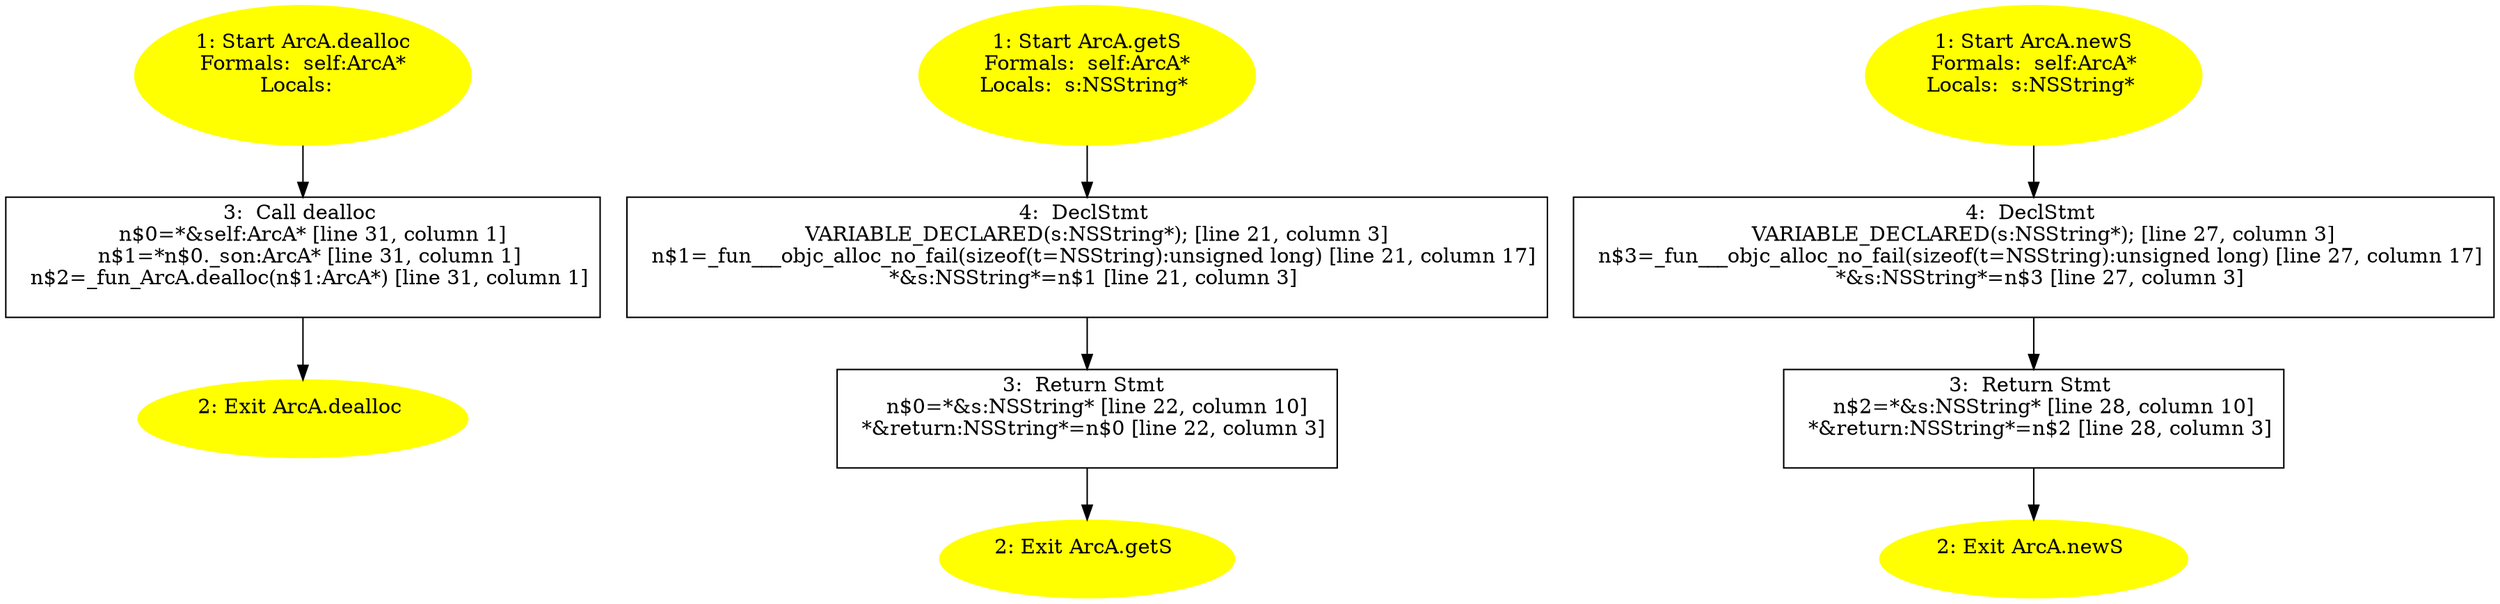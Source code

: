 /* @generated */
digraph cfg {
"dealloc#ArcA#instance.89cdfdc7128dbab0ce26639a546c92cb_1" [label="1: Start ArcA.dealloc\nFormals:  self:ArcA*\nLocals:  \n  " color=yellow style=filled]
	

	 "dealloc#ArcA#instance.89cdfdc7128dbab0ce26639a546c92cb_1" -> "dealloc#ArcA#instance.89cdfdc7128dbab0ce26639a546c92cb_3" ;
"dealloc#ArcA#instance.89cdfdc7128dbab0ce26639a546c92cb_2" [label="2: Exit ArcA.dealloc \n  " color=yellow style=filled]
	

"dealloc#ArcA#instance.89cdfdc7128dbab0ce26639a546c92cb_3" [label="3:  Call dealloc \n   n$0=*&self:ArcA* [line 31, column 1]\n  n$1=*n$0._son:ArcA* [line 31, column 1]\n  n$2=_fun_ArcA.dealloc(n$1:ArcA*) [line 31, column 1]\n " shape="box"]
	

	 "dealloc#ArcA#instance.89cdfdc7128dbab0ce26639a546c92cb_3" -> "dealloc#ArcA#instance.89cdfdc7128dbab0ce26639a546c92cb_2" ;
"getS#ArcA#instance.a6d142da8215d5903690f8a054289ac7_1" [label="1: Start ArcA.getS\nFormals:  self:ArcA*\nLocals:  s:NSString* \n  " color=yellow style=filled]
	

	 "getS#ArcA#instance.a6d142da8215d5903690f8a054289ac7_1" -> "getS#ArcA#instance.a6d142da8215d5903690f8a054289ac7_4" ;
"getS#ArcA#instance.a6d142da8215d5903690f8a054289ac7_2" [label="2: Exit ArcA.getS \n  " color=yellow style=filled]
	

"getS#ArcA#instance.a6d142da8215d5903690f8a054289ac7_3" [label="3:  Return Stmt \n   n$0=*&s:NSString* [line 22, column 10]\n  *&return:NSString*=n$0 [line 22, column 3]\n " shape="box"]
	

	 "getS#ArcA#instance.a6d142da8215d5903690f8a054289ac7_3" -> "getS#ArcA#instance.a6d142da8215d5903690f8a054289ac7_2" ;
"getS#ArcA#instance.a6d142da8215d5903690f8a054289ac7_4" [label="4:  DeclStmt \n   VARIABLE_DECLARED(s:NSString*); [line 21, column 3]\n  n$1=_fun___objc_alloc_no_fail(sizeof(t=NSString):unsigned long) [line 21, column 17]\n  *&s:NSString*=n$1 [line 21, column 3]\n " shape="box"]
	

	 "getS#ArcA#instance.a6d142da8215d5903690f8a054289ac7_4" -> "getS#ArcA#instance.a6d142da8215d5903690f8a054289ac7_3" ;
"newS#ArcA#instance.9d1f2aa4ea1ccfd32c1438724cfc19ba_1" [label="1: Start ArcA.newS\nFormals:  self:ArcA*\nLocals:  s:NSString* \n  " color=yellow style=filled]
	

	 "newS#ArcA#instance.9d1f2aa4ea1ccfd32c1438724cfc19ba_1" -> "newS#ArcA#instance.9d1f2aa4ea1ccfd32c1438724cfc19ba_4" ;
"newS#ArcA#instance.9d1f2aa4ea1ccfd32c1438724cfc19ba_2" [label="2: Exit ArcA.newS \n  " color=yellow style=filled]
	

"newS#ArcA#instance.9d1f2aa4ea1ccfd32c1438724cfc19ba_3" [label="3:  Return Stmt \n   n$2=*&s:NSString* [line 28, column 10]\n  *&return:NSString*=n$2 [line 28, column 3]\n " shape="box"]
	

	 "newS#ArcA#instance.9d1f2aa4ea1ccfd32c1438724cfc19ba_3" -> "newS#ArcA#instance.9d1f2aa4ea1ccfd32c1438724cfc19ba_2" ;
"newS#ArcA#instance.9d1f2aa4ea1ccfd32c1438724cfc19ba_4" [label="4:  DeclStmt \n   VARIABLE_DECLARED(s:NSString*); [line 27, column 3]\n  n$3=_fun___objc_alloc_no_fail(sizeof(t=NSString):unsigned long) [line 27, column 17]\n  *&s:NSString*=n$3 [line 27, column 3]\n " shape="box"]
	

	 "newS#ArcA#instance.9d1f2aa4ea1ccfd32c1438724cfc19ba_4" -> "newS#ArcA#instance.9d1f2aa4ea1ccfd32c1438724cfc19ba_3" ;
}
